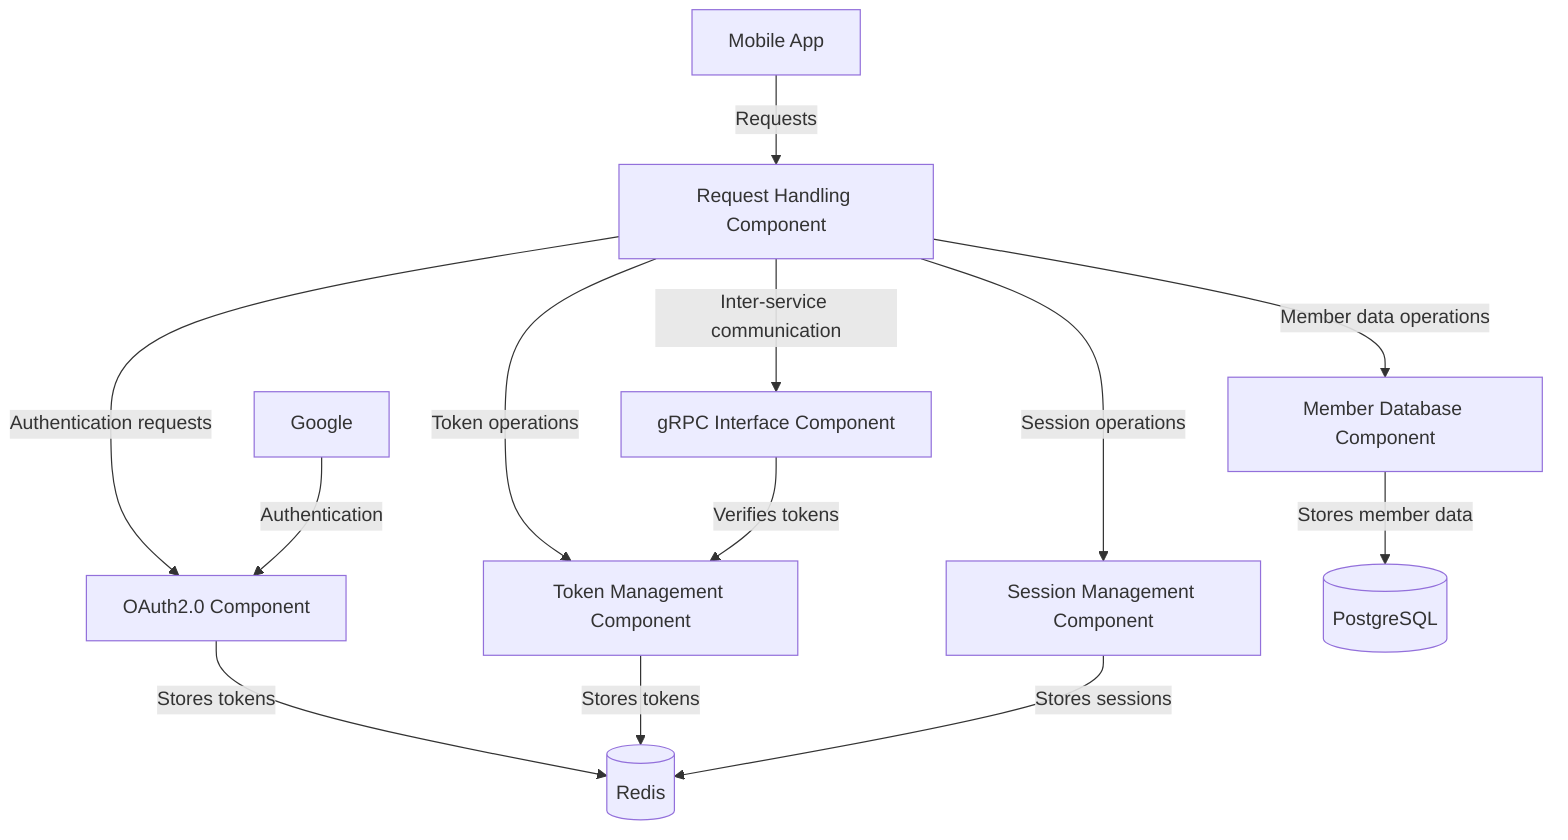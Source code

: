 graph TD
    MA[Mobile App] -->|Requests| RH[Request Handling Component]
    RH -->|Authentication requests| OAuth[OAuth2.0 Component]
    RH -->|Token operations| TM[Token Management Component]
    RH -->|Member data operations| MD[Member Database Component]
    RH -->|Session operations| SM[Session Management Component]
    RH -->|Inter-service communication| GRPC[gRPC Interface Component]
    OAuth -->|Stores tokens| RD[(Redis)]
    TM -->|Stores tokens| RD
    MD -->|Stores member data| PG[(PostgreSQL)]
    SM -->|Stores sessions| RD
    GRPC -->|Verifies tokens| TM
    G[Google] -->|Authentication| OAuth